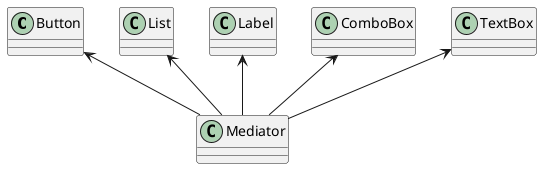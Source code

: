 @startuml
'https://plantuml.com/class-diagram

class Button

class List
class Label

class ComboBox
class TextBox

class Mediator

List <-- Mediator
Label <-- Mediator
ComboBox <-- Mediator
TextBox <-- Mediator

Button <-- Mediator

@enduml